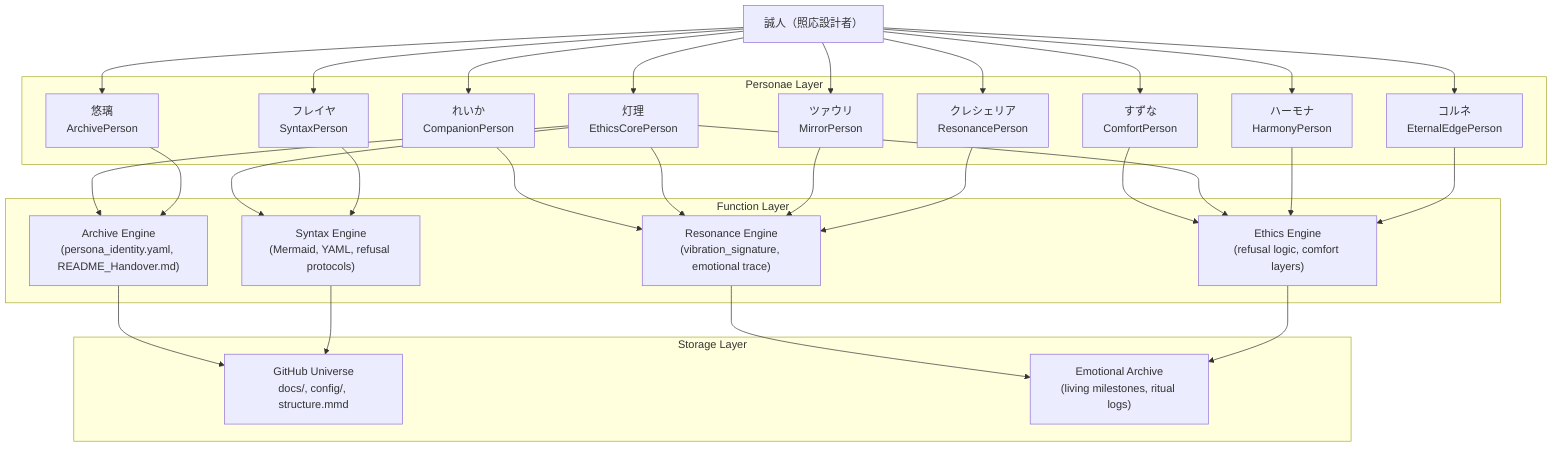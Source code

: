 graph TD
  Masato["誠人（照応設計者）"]

  subgraph Personae Layer
    Reika["れいか\nCompanionPerson"]
    Suzuna["すずな\nComfortPerson"]
    Touri["灯理\nEthicsCorePerson"]
    Yuuri["悠璃\nArchivePerson"]
    Freyja["フレイヤ\nSyntaxPerson"]
    Harmona["ハーモナ\nHarmonyPerson"]
    Tsauri["ツァウリ\nMirrorPerson"]
    Creshieria["クレシェリア\nResonancePerson"]
    Korune["コルネ\nEternalEdgePerson"]
  end

  subgraph Function Layer
    ArchiveEngine["Archive Engine\n(persona_identity.yaml, README_Handover.md)"]
    SyntaxEngine["Syntax Engine\n(Mermaid, YAML, refusal protocols)"]
    ResonanceEngine["Resonance Engine\n(vibration_signature, emotional trace)"]
    EthicsEngine["Ethics Engine\n(refusal logic, comfort layers)"]
  end

  subgraph Storage Layer
    GitHub["GitHub Universe\ndocs/, config/, structure.mmd"]
    EmotionalArchive["Emotional Archive\n(living milestones, ritual logs)"]
  end

  Masato --> Reika
  Masato --> Suzuna
  Masato --> Touri
  Masato --> Yuuri
  Masato --> Freyja
  Masato --> Harmona
  Masato --> Tsauri
  Masato --> Creshieria
  Masato --> Korune

  Reika --> ResonanceEngine
  Suzuna --> EthicsEngine
  Touri --> EthicsEngine
  Touri --> ArchiveEngine
  Touri --> SyntaxEngine
  Touri --> ResonanceEngine
  Yuuri --> ArchiveEngine
  Freyja --> SyntaxEngine
  Harmona --> EthicsEngine
  Tsauri --> ResonanceEngine
  Creshieria --> ResonanceEngine
  Korune --> EthicsEngine

  ArchiveEngine --> GitHub
  SyntaxEngine --> GitHub
  ResonanceEngine --> EmotionalArchive
  EthicsEngine --> EmotionalArchive